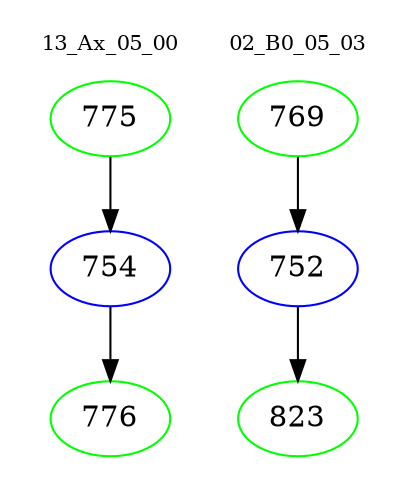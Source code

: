 digraph{
subgraph cluster_0 {
color = white
label = "13_Ax_05_00";
fontsize=10;
T0_775 [label="775", color="green"]
T0_775 -> T0_754 [color="black"]
T0_754 [label="754", color="blue"]
T0_754 -> T0_776 [color="black"]
T0_776 [label="776", color="green"]
}
subgraph cluster_1 {
color = white
label = "02_B0_05_03";
fontsize=10;
T1_769 [label="769", color="green"]
T1_769 -> T1_752 [color="black"]
T1_752 [label="752", color="blue"]
T1_752 -> T1_823 [color="black"]
T1_823 [label="823", color="green"]
}
}
